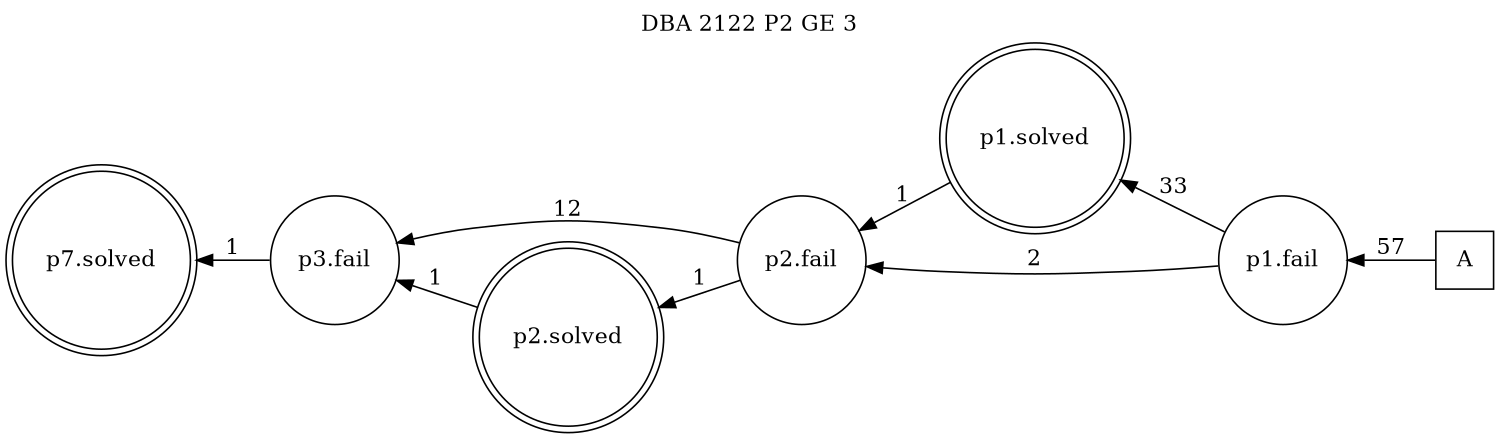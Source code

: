 digraph DBA_2122_P2_GE_3 {
labelloc="tl"
label= " DBA 2122 P2 GE 3 "
rankdir="RL";
graph [ size=" 10 , 10 !"]

"A" [shape="square" label="A"]
"p1.fail" [shape="circle" label="p1.fail"]
"p1.solved" [shape="doublecircle" label="p1.solved"]
"p2.fail" [shape="circle" label="p2.fail"]
"p3.fail" [shape="circle" label="p3.fail"]
"p2.solved" [shape="doublecircle" label="p2.solved"]
"p7.solved" [shape="doublecircle" label="p7.solved"]
"A" -> "p1.fail" [ label=57]
"p1.fail" -> "p1.solved" [ label=33]
"p1.fail" -> "p2.fail" [ label=2]
"p1.solved" -> "p2.fail" [ label=1]
"p2.fail" -> "p3.fail" [ label=12]
"p2.fail" -> "p2.solved" [ label=1]
"p3.fail" -> "p7.solved" [ label=1]
"p2.solved" -> "p3.fail" [ label=1]
}
